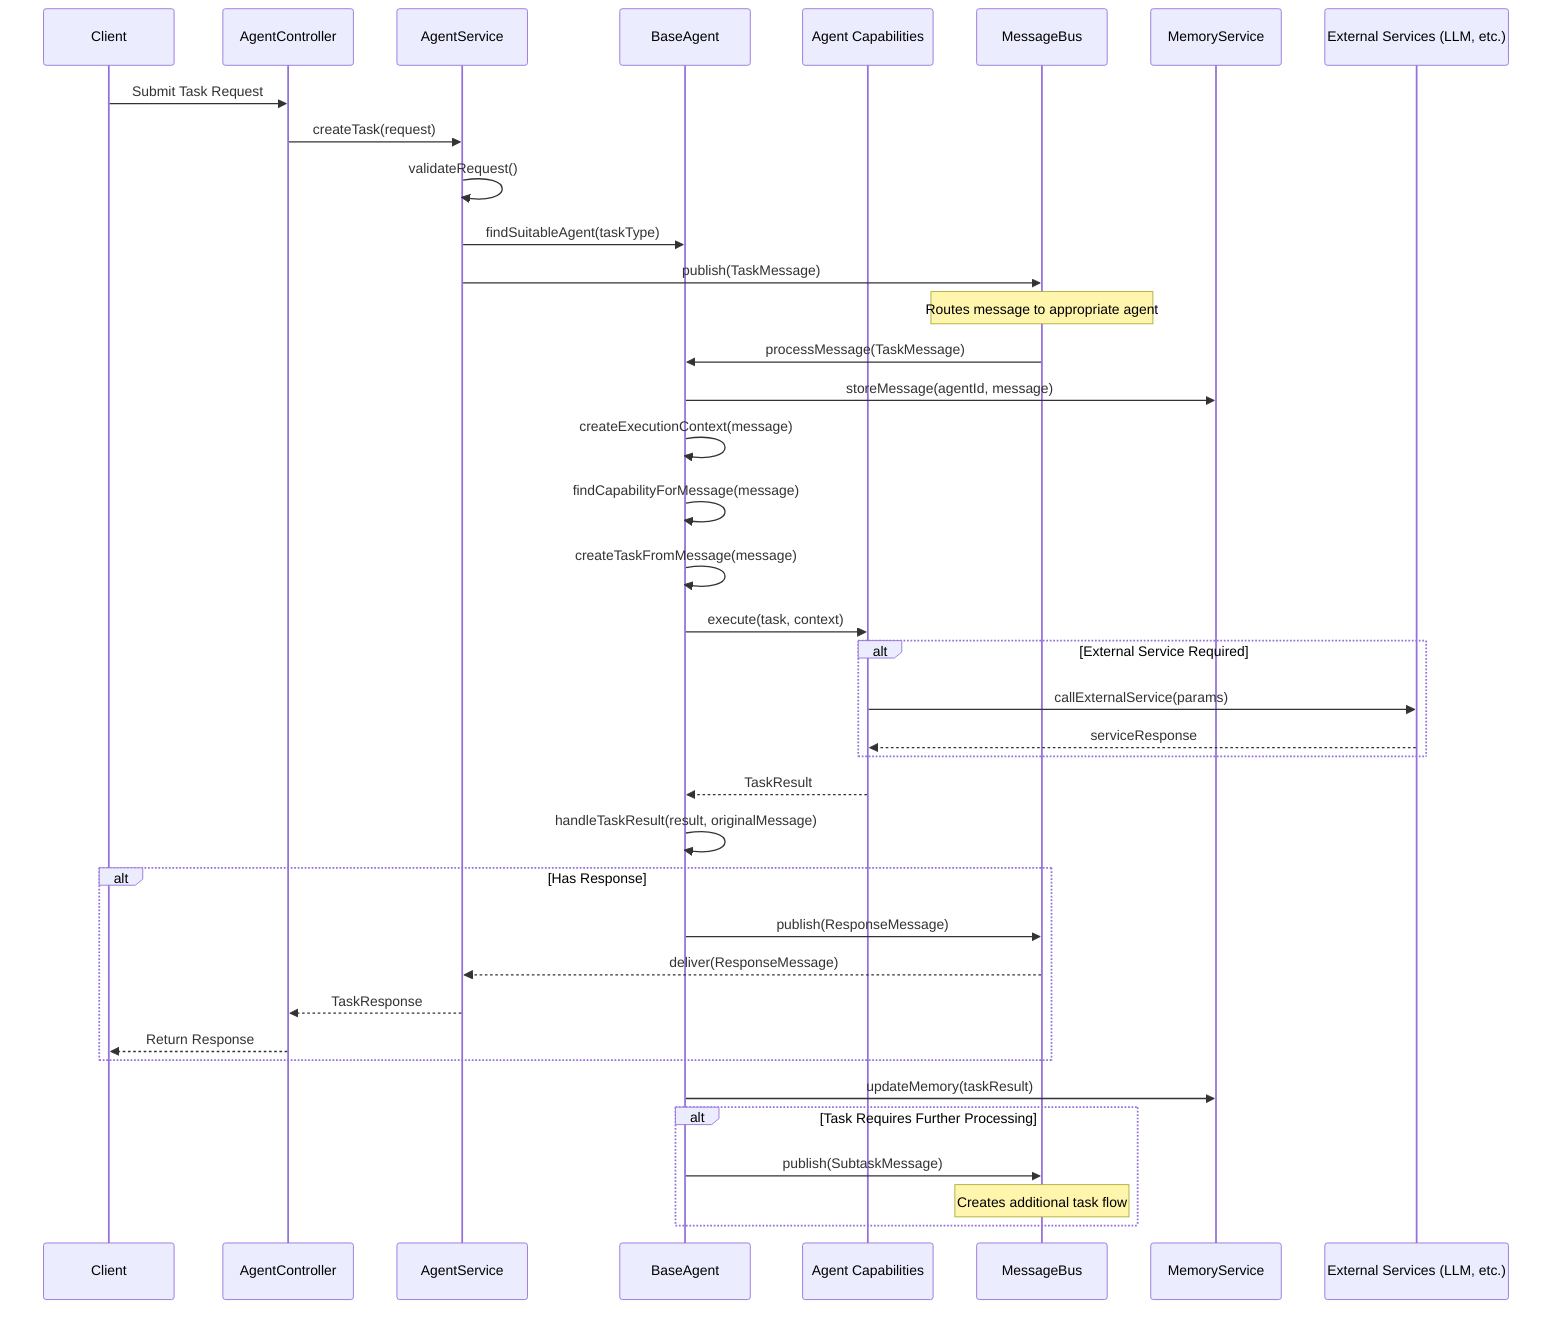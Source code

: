 sequenceDiagram
    participant Client
    participant Controller as AgentController
    participant AgentService
    participant Agent as BaseAgent
    participant Capabilities as Agent Capabilities
    participant MessageBus
    participant MemoryService
    participant ExternalServices as External Services (LLM, etc.)

    Client->>Controller: Submit Task Request
    Controller->>AgentService: createTask(request)

    AgentService->>AgentService: validateRequest()
    AgentService->>Agent: findSuitableAgent(taskType)

    AgentService->>MessageBus: publish(TaskMessage)
    Note over MessageBus: Routes message to appropriate agent

    MessageBus->>Agent: processMessage(TaskMessage)

    Agent->>MemoryService: storeMessage(agentId, message)
    Agent->>Agent: createExecutionContext(message)

    Agent->>Agent: findCapabilityForMessage(message)
    Agent->>Agent: createTaskFromMessage(message)

    Agent->>Capabilities: execute(task, context)

    alt External Service Required
        Capabilities->>ExternalServices: callExternalService(params)
        ExternalServices-->>Capabilities: serviceResponse
    end

    Capabilities-->>Agent: TaskResult

    Agent->>Agent: handleTaskResult(result, originalMessage)

    alt Has Response
        Agent->>MessageBus: publish(ResponseMessage)
        MessageBus-->>AgentService: deliver(ResponseMessage)
        AgentService-->>Controller: TaskResponse
        Controller-->>Client: Return Response
    end

    Agent->>MemoryService: updateMemory(taskResult)

    alt Task Requires Further Processing
        Agent->>MessageBus: publish(SubtaskMessage)
        Note over MessageBus: Creates additional task flow
    end